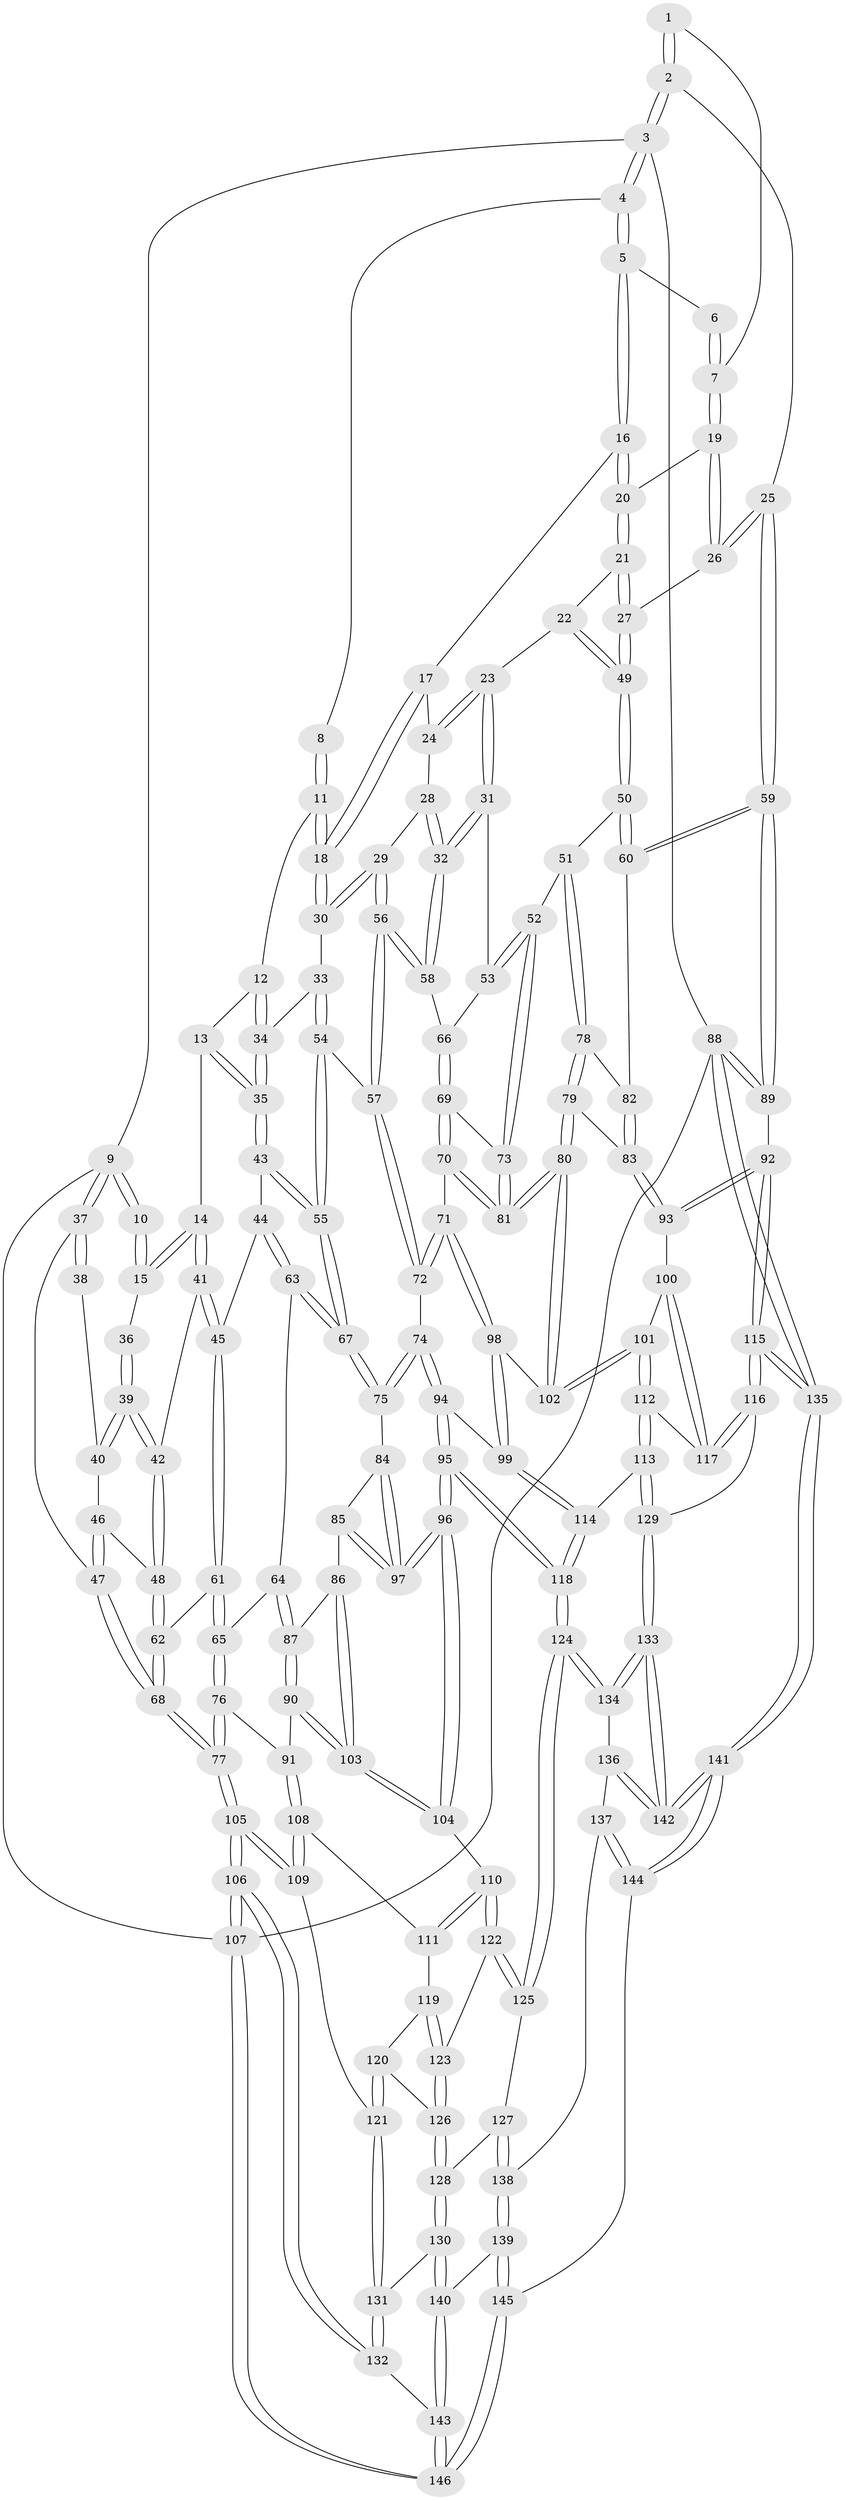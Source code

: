 // Generated by graph-tools (version 1.1) at 2025/51/03/09/25 03:51:11]
// undirected, 146 vertices, 362 edges
graph export_dot {
graph [start="1"]
  node [color=gray90,style=filled];
  1 [pos="+0.9606980914418153+0.06179716747656563"];
  2 [pos="+1+0"];
  3 [pos="+1+0"];
  4 [pos="+0.7255852577918891+0"];
  5 [pos="+0.7317116587841096+0"];
  6 [pos="+0.8900827736709345+0.013380990432922677"];
  7 [pos="+0.9350061866052782+0.14659842914497886"];
  8 [pos="+0.5228486864354694+0"];
  9 [pos="+0+0"];
  10 [pos="+0.3852586275585968+0"];
  11 [pos="+0.505169899097755+0"];
  12 [pos="+0.36962896916088384+0.15997968543510754"];
  13 [pos="+0.3585566735528127+0.16490600630307056"];
  14 [pos="+0.2359683785447083+0.12949931405417192"];
  15 [pos="+0.234042354434517+0.12741569697138344"];
  16 [pos="+0.7432966342241714+0"];
  17 [pos="+0.6977181294599919+0.13722656203582592"];
  18 [pos="+0.5424319845760632+0.16125761614325093"];
  19 [pos="+0.9350668618475121+0.14858397485729402"];
  20 [pos="+0.8534212310815236+0.1510682738566591"];
  21 [pos="+0.8442465715070175+0.1668996161272013"];
  22 [pos="+0.7845962492991636+0.21500945693392867"];
  23 [pos="+0.780275188922243+0.21567726137502677"];
  24 [pos="+0.7043359382695018+0.16075403195230908"];
  25 [pos="+1+0.2365176198678161"];
  26 [pos="+1+0.1941674645046531"];
  27 [pos="+0.8932534824597672+0.26688567047601974"];
  28 [pos="+0.6935304101876348+0.1790401425469816"];
  29 [pos="+0.5709348507939991+0.23376868584935115"];
  30 [pos="+0.5341560145109776+0.19196855528560705"];
  31 [pos="+0.7508462889080881+0.2725686589995285"];
  32 [pos="+0.6608045636490341+0.299699071615133"];
  33 [pos="+0.5086270999550133+0.2034083813431839"];
  34 [pos="+0.5051388236995388+0.20353419427396388"];
  35 [pos="+0.37549539909832064+0.2911343875128408"];
  36 [pos="+0.16935692955839404+0.12439850713762989"];
  37 [pos="+0+0"];
  38 [pos="+0.03220709231750489+0.08286190135356229"];
  39 [pos="+0.14082481726331264+0.25816128081118733"];
  40 [pos="+0.09509261981479748+0.24785908601124093"];
  41 [pos="+0.24436182872370982+0.2725821323840257"];
  42 [pos="+0.14840418672959865+0.2820261421720545"];
  43 [pos="+0.374345541486876+0.29627758577565627"];
  44 [pos="+0.2595097899190915+0.2956280952836872"];
  45 [pos="+0.25619217208140593+0.29411860472376183"];
  46 [pos="+0.0886681294799282+0.2614507836456165"];
  47 [pos="+0+0.37343030355711093"];
  48 [pos="+0.12200565769572187+0.32686469452271"];
  49 [pos="+0.8707591421390961+0.3049135148167434"];
  50 [pos="+0.868946963470023+0.3398767838002369"];
  51 [pos="+0.8434093356757666+0.36504668546408764"];
  52 [pos="+0.8278048786230786+0.3647805588242776"];
  53 [pos="+0.7896199034976411+0.3298275076491002"];
  54 [pos="+0.47296028677961827+0.3292646213248837"];
  55 [pos="+0.4078744291208747+0.356118617755784"];
  56 [pos="+0.6106628850580573+0.30547474355408805"];
  57 [pos="+0.5804786291924331+0.34830067556967415"];
  58 [pos="+0.6579387737416195+0.30230711855092335"];
  59 [pos="+1+0.36435229029562327"];
  60 [pos="+1+0.3758632145806254"];
  61 [pos="+0.1811756665686185+0.38168564614562306"];
  62 [pos="+0.12186329561602902+0.3273180647313243"];
  63 [pos="+0.3077082812851309+0.44612377145494725"];
  64 [pos="+0.2950369866179211+0.45215147003707196"];
  65 [pos="+0.1892987650893312+0.45718040518372355"];
  66 [pos="+0.6859206334347937+0.3381283058542711"];
  67 [pos="+0.3952256354757833+0.43715232908456253"];
  68 [pos="+0+0.40560856926971317"];
  69 [pos="+0.715221163793162+0.39745237624920043"];
  70 [pos="+0.6294158208044899+0.49797012359558884"];
  71 [pos="+0.6212066744328721+0.4995841668119655"];
  72 [pos="+0.5767159437137378+0.47107683074337786"];
  73 [pos="+0.7615852212620557+0.4008569014996437"];
  74 [pos="+0.4587696293865022+0.4906741889155927"];
  75 [pos="+0.42987943972001075+0.4756894989188449"];
  76 [pos="+0.15695755690460603+0.48919796637164986"];
  77 [pos="+0+0.42416690738350527"];
  78 [pos="+0.8453102353339349+0.3714261813472292"];
  79 [pos="+0.8262782516070007+0.5277688517113569"];
  80 [pos="+0.7857202234126103+0.5455692619644605"];
  81 [pos="+0.774298317984288+0.5375000056748807"];
  82 [pos="+0.9323349395905172+0.46920613183400345"];
  83 [pos="+0.8980946566804707+0.5310729800150366"];
  84 [pos="+0.3693360425843114+0.5533829014460768"];
  85 [pos="+0.31996403011343605+0.5765971341128436"];
  86 [pos="+0.3073722470593666+0.5776713712884672"];
  87 [pos="+0.2938773141012748+0.569644921273343"];
  88 [pos="+1+1"];
  89 [pos="+1+0.6044484062470468"];
  90 [pos="+0.22302107845457583+0.5903429583988357"];
  91 [pos="+0.1736994996169989+0.5904925465345625"];
  92 [pos="+1+0.6271345585809227"];
  93 [pos="+0.9723087742079969+0.619747194663048"];
  94 [pos="+0.46444736858805896+0.5819877039511216"];
  95 [pos="+0.4185904940969428+0.6855372524654765"];
  96 [pos="+0.4011514376406656+0.6813176949531753"];
  97 [pos="+0.3847569257185782+0.6443252219894594"];
  98 [pos="+0.6127504526241372+0.6286751247405877"];
  99 [pos="+0.6053925974175314+0.6483404196413517"];
  100 [pos="+0.9538513519163884+0.6300576898497389"];
  101 [pos="+0.7929931686316067+0.6539085233228524"];
  102 [pos="+0.7810487572661741+0.6053106330770012"];
  103 [pos="+0.311622670133828+0.6647193154571396"];
  104 [pos="+0.3216618867794068+0.6903416428185214"];
  105 [pos="+0+0.668818969147942"];
  106 [pos="+0+0.8729719922889849"];
  107 [pos="+0+1"];
  108 [pos="+0.15644834984619752+0.6313061615660777"];
  109 [pos="+0.03456493039213093+0.692042368454447"];
  110 [pos="+0.3104448917667504+0.6993014939644556"];
  111 [pos="+0.20244623820016472+0.6818983109952285"];
  112 [pos="+0.7830441591911772+0.6991011144316519"];
  113 [pos="+0.6830744600723803+0.7518171419375541"];
  114 [pos="+0.6035188389000923+0.7156499062091859"];
  115 [pos="+0.9188610529746227+0.8467660338630332"];
  116 [pos="+0.8959045535864875+0.8291057037414613"];
  117 [pos="+0.8604679647365846+0.761973177655325"];
  118 [pos="+0.49135663126742685+0.7757970717024363"];
  119 [pos="+0.2022756668690829+0.7000061247765533"];
  120 [pos="+0.18916319971525034+0.7557480053828036"];
  121 [pos="+0.11426822075213496+0.7895994104564353"];
  122 [pos="+0.30180838764835255+0.7353812271030387"];
  123 [pos="+0.2540371747386193+0.7683249175590964"];
  124 [pos="+0.48757135679357705+0.7885284397854844"];
  125 [pos="+0.3253926579240469+0.7969616928486872"];
  126 [pos="+0.233509890958938+0.7980483338308519"];
  127 [pos="+0.3081683079443448+0.8290292872259963"];
  128 [pos="+0.2346873248744742+0.8365694083974232"];
  129 [pos="+0.7096213945557779+0.8547009233907338"];
  130 [pos="+0.20594619555394983+0.873325132082626"];
  131 [pos="+0.12367594870636461+0.8301226223996895"];
  132 [pos="+0.04284413656278881+0.906989011405248"];
  133 [pos="+0.694001686437994+0.9099314695418518"];
  134 [pos="+0.4861019695576374+0.8260462126439279"];
  135 [pos="+1+1"];
  136 [pos="+0.4669146103624853+0.8841667806297158"];
  137 [pos="+0.4608480395189455+0.8923373007495966"];
  138 [pos="+0.3585441730111832+0.90452106485831"];
  139 [pos="+0.3063968716351305+0.9465955684177462"];
  140 [pos="+0.20913647252573334+0.8913304719312246"];
  141 [pos="+0.780693669412283+1"];
  142 [pos="+0.7010824253897842+1"];
  143 [pos="+0.1387063926311679+1"];
  144 [pos="+0.46825297213280126+1"];
  145 [pos="+0.2871799305373275+1"];
  146 [pos="+0.17364183792201557+1"];
  1 -- 2;
  1 -- 2;
  1 -- 7;
  2 -- 3;
  2 -- 3;
  2 -- 25;
  3 -- 4;
  3 -- 4;
  3 -- 9;
  3 -- 88;
  4 -- 5;
  4 -- 5;
  4 -- 8;
  5 -- 6;
  5 -- 16;
  5 -- 16;
  6 -- 7;
  6 -- 7;
  7 -- 19;
  7 -- 19;
  8 -- 11;
  8 -- 11;
  9 -- 10;
  9 -- 10;
  9 -- 37;
  9 -- 37;
  9 -- 107;
  10 -- 15;
  10 -- 15;
  11 -- 12;
  11 -- 18;
  11 -- 18;
  12 -- 13;
  12 -- 34;
  12 -- 34;
  13 -- 14;
  13 -- 35;
  13 -- 35;
  14 -- 15;
  14 -- 15;
  14 -- 41;
  14 -- 41;
  15 -- 36;
  16 -- 17;
  16 -- 20;
  16 -- 20;
  17 -- 18;
  17 -- 18;
  17 -- 24;
  18 -- 30;
  18 -- 30;
  19 -- 20;
  19 -- 26;
  19 -- 26;
  20 -- 21;
  20 -- 21;
  21 -- 22;
  21 -- 27;
  21 -- 27;
  22 -- 23;
  22 -- 49;
  22 -- 49;
  23 -- 24;
  23 -- 24;
  23 -- 31;
  23 -- 31;
  24 -- 28;
  25 -- 26;
  25 -- 26;
  25 -- 59;
  25 -- 59;
  26 -- 27;
  27 -- 49;
  27 -- 49;
  28 -- 29;
  28 -- 32;
  28 -- 32;
  29 -- 30;
  29 -- 30;
  29 -- 56;
  29 -- 56;
  30 -- 33;
  31 -- 32;
  31 -- 32;
  31 -- 53;
  32 -- 58;
  32 -- 58;
  33 -- 34;
  33 -- 54;
  33 -- 54;
  34 -- 35;
  34 -- 35;
  35 -- 43;
  35 -- 43;
  36 -- 39;
  36 -- 39;
  37 -- 38;
  37 -- 38;
  37 -- 47;
  38 -- 40;
  39 -- 40;
  39 -- 40;
  39 -- 42;
  39 -- 42;
  40 -- 46;
  41 -- 42;
  41 -- 45;
  41 -- 45;
  42 -- 48;
  42 -- 48;
  43 -- 44;
  43 -- 55;
  43 -- 55;
  44 -- 45;
  44 -- 63;
  44 -- 63;
  45 -- 61;
  45 -- 61;
  46 -- 47;
  46 -- 47;
  46 -- 48;
  47 -- 68;
  47 -- 68;
  48 -- 62;
  48 -- 62;
  49 -- 50;
  49 -- 50;
  50 -- 51;
  50 -- 60;
  50 -- 60;
  51 -- 52;
  51 -- 78;
  51 -- 78;
  52 -- 53;
  52 -- 53;
  52 -- 73;
  52 -- 73;
  53 -- 66;
  54 -- 55;
  54 -- 55;
  54 -- 57;
  55 -- 67;
  55 -- 67;
  56 -- 57;
  56 -- 57;
  56 -- 58;
  56 -- 58;
  57 -- 72;
  57 -- 72;
  58 -- 66;
  59 -- 60;
  59 -- 60;
  59 -- 89;
  59 -- 89;
  60 -- 82;
  61 -- 62;
  61 -- 65;
  61 -- 65;
  62 -- 68;
  62 -- 68;
  63 -- 64;
  63 -- 67;
  63 -- 67;
  64 -- 65;
  64 -- 87;
  64 -- 87;
  65 -- 76;
  65 -- 76;
  66 -- 69;
  66 -- 69;
  67 -- 75;
  67 -- 75;
  68 -- 77;
  68 -- 77;
  69 -- 70;
  69 -- 70;
  69 -- 73;
  70 -- 71;
  70 -- 81;
  70 -- 81;
  71 -- 72;
  71 -- 72;
  71 -- 98;
  71 -- 98;
  72 -- 74;
  73 -- 81;
  73 -- 81;
  74 -- 75;
  74 -- 75;
  74 -- 94;
  74 -- 94;
  75 -- 84;
  76 -- 77;
  76 -- 77;
  76 -- 91;
  77 -- 105;
  77 -- 105;
  78 -- 79;
  78 -- 79;
  78 -- 82;
  79 -- 80;
  79 -- 80;
  79 -- 83;
  80 -- 81;
  80 -- 81;
  80 -- 102;
  80 -- 102;
  82 -- 83;
  82 -- 83;
  83 -- 93;
  83 -- 93;
  84 -- 85;
  84 -- 97;
  84 -- 97;
  85 -- 86;
  85 -- 97;
  85 -- 97;
  86 -- 87;
  86 -- 103;
  86 -- 103;
  87 -- 90;
  87 -- 90;
  88 -- 89;
  88 -- 89;
  88 -- 135;
  88 -- 135;
  88 -- 107;
  89 -- 92;
  90 -- 91;
  90 -- 103;
  90 -- 103;
  91 -- 108;
  91 -- 108;
  92 -- 93;
  92 -- 93;
  92 -- 115;
  92 -- 115;
  93 -- 100;
  94 -- 95;
  94 -- 95;
  94 -- 99;
  95 -- 96;
  95 -- 96;
  95 -- 118;
  95 -- 118;
  96 -- 97;
  96 -- 97;
  96 -- 104;
  96 -- 104;
  98 -- 99;
  98 -- 99;
  98 -- 102;
  99 -- 114;
  99 -- 114;
  100 -- 101;
  100 -- 117;
  100 -- 117;
  101 -- 102;
  101 -- 102;
  101 -- 112;
  101 -- 112;
  103 -- 104;
  103 -- 104;
  104 -- 110;
  105 -- 106;
  105 -- 106;
  105 -- 109;
  105 -- 109;
  106 -- 107;
  106 -- 107;
  106 -- 132;
  106 -- 132;
  107 -- 146;
  107 -- 146;
  108 -- 109;
  108 -- 109;
  108 -- 111;
  109 -- 121;
  110 -- 111;
  110 -- 111;
  110 -- 122;
  110 -- 122;
  111 -- 119;
  112 -- 113;
  112 -- 113;
  112 -- 117;
  113 -- 114;
  113 -- 129;
  113 -- 129;
  114 -- 118;
  114 -- 118;
  115 -- 116;
  115 -- 116;
  115 -- 135;
  115 -- 135;
  116 -- 117;
  116 -- 117;
  116 -- 129;
  118 -- 124;
  118 -- 124;
  119 -- 120;
  119 -- 123;
  119 -- 123;
  120 -- 121;
  120 -- 121;
  120 -- 126;
  121 -- 131;
  121 -- 131;
  122 -- 123;
  122 -- 125;
  122 -- 125;
  123 -- 126;
  123 -- 126;
  124 -- 125;
  124 -- 125;
  124 -- 134;
  124 -- 134;
  125 -- 127;
  126 -- 128;
  126 -- 128;
  127 -- 128;
  127 -- 138;
  127 -- 138;
  128 -- 130;
  128 -- 130;
  129 -- 133;
  129 -- 133;
  130 -- 131;
  130 -- 140;
  130 -- 140;
  131 -- 132;
  131 -- 132;
  132 -- 143;
  133 -- 134;
  133 -- 134;
  133 -- 142;
  133 -- 142;
  134 -- 136;
  135 -- 141;
  135 -- 141;
  136 -- 137;
  136 -- 142;
  136 -- 142;
  137 -- 138;
  137 -- 144;
  137 -- 144;
  138 -- 139;
  138 -- 139;
  139 -- 140;
  139 -- 145;
  139 -- 145;
  140 -- 143;
  140 -- 143;
  141 -- 142;
  141 -- 142;
  141 -- 144;
  141 -- 144;
  143 -- 146;
  143 -- 146;
  144 -- 145;
  145 -- 146;
  145 -- 146;
}
